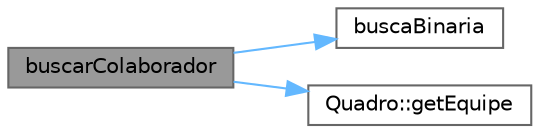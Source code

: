 digraph "buscarColaborador"
{
 // INTERACTIVE_SVG=YES
 // LATEX_PDF_SIZE
  bgcolor="transparent";
  edge [fontname=Helvetica,fontsize=10,labelfontname=Helvetica,labelfontsize=10];
  node [fontname=Helvetica,fontsize=10,shape=box,height=0.2,width=0.4];
  rankdir="LR";
  Node1 [id="Node000001",label="buscarColaborador",height=0.2,width=0.4,color="gray40", fillcolor="grey60", style="filled", fontcolor="black",tooltip="Busca um colaborador pelo ID no quadro KanBan e exibe suas informações."];
  Node1 -> Node2 [id="edge1_Node000001_Node000002",color="steelblue1",style="solid",tooltip=" "];
  Node2 [id="Node000002",label="buscaBinaria",height=0.2,width=0.4,color="grey40", fillcolor="white", style="filled",URL="$df/d0a/main_8cpp.html#a2faf12c27b7e1711848f39f038c45f70",tooltip="Realiza uma busca binária em uma equipe de colaboradores pelo ID."];
  Node1 -> Node3 [id="edge2_Node000001_Node000003",color="steelblue1",style="solid",tooltip=" "];
  Node3 [id="Node000003",label="Quadro::getEquipe",height=0.2,width=0.4,color="grey40", fillcolor="white", style="filled",URL="$d1/d13/class_quadro.html#a1cc0b576c7787cc7c82019a3fd424822",tooltip="Obtém a equipe de colaboradores do quadro."];
}
